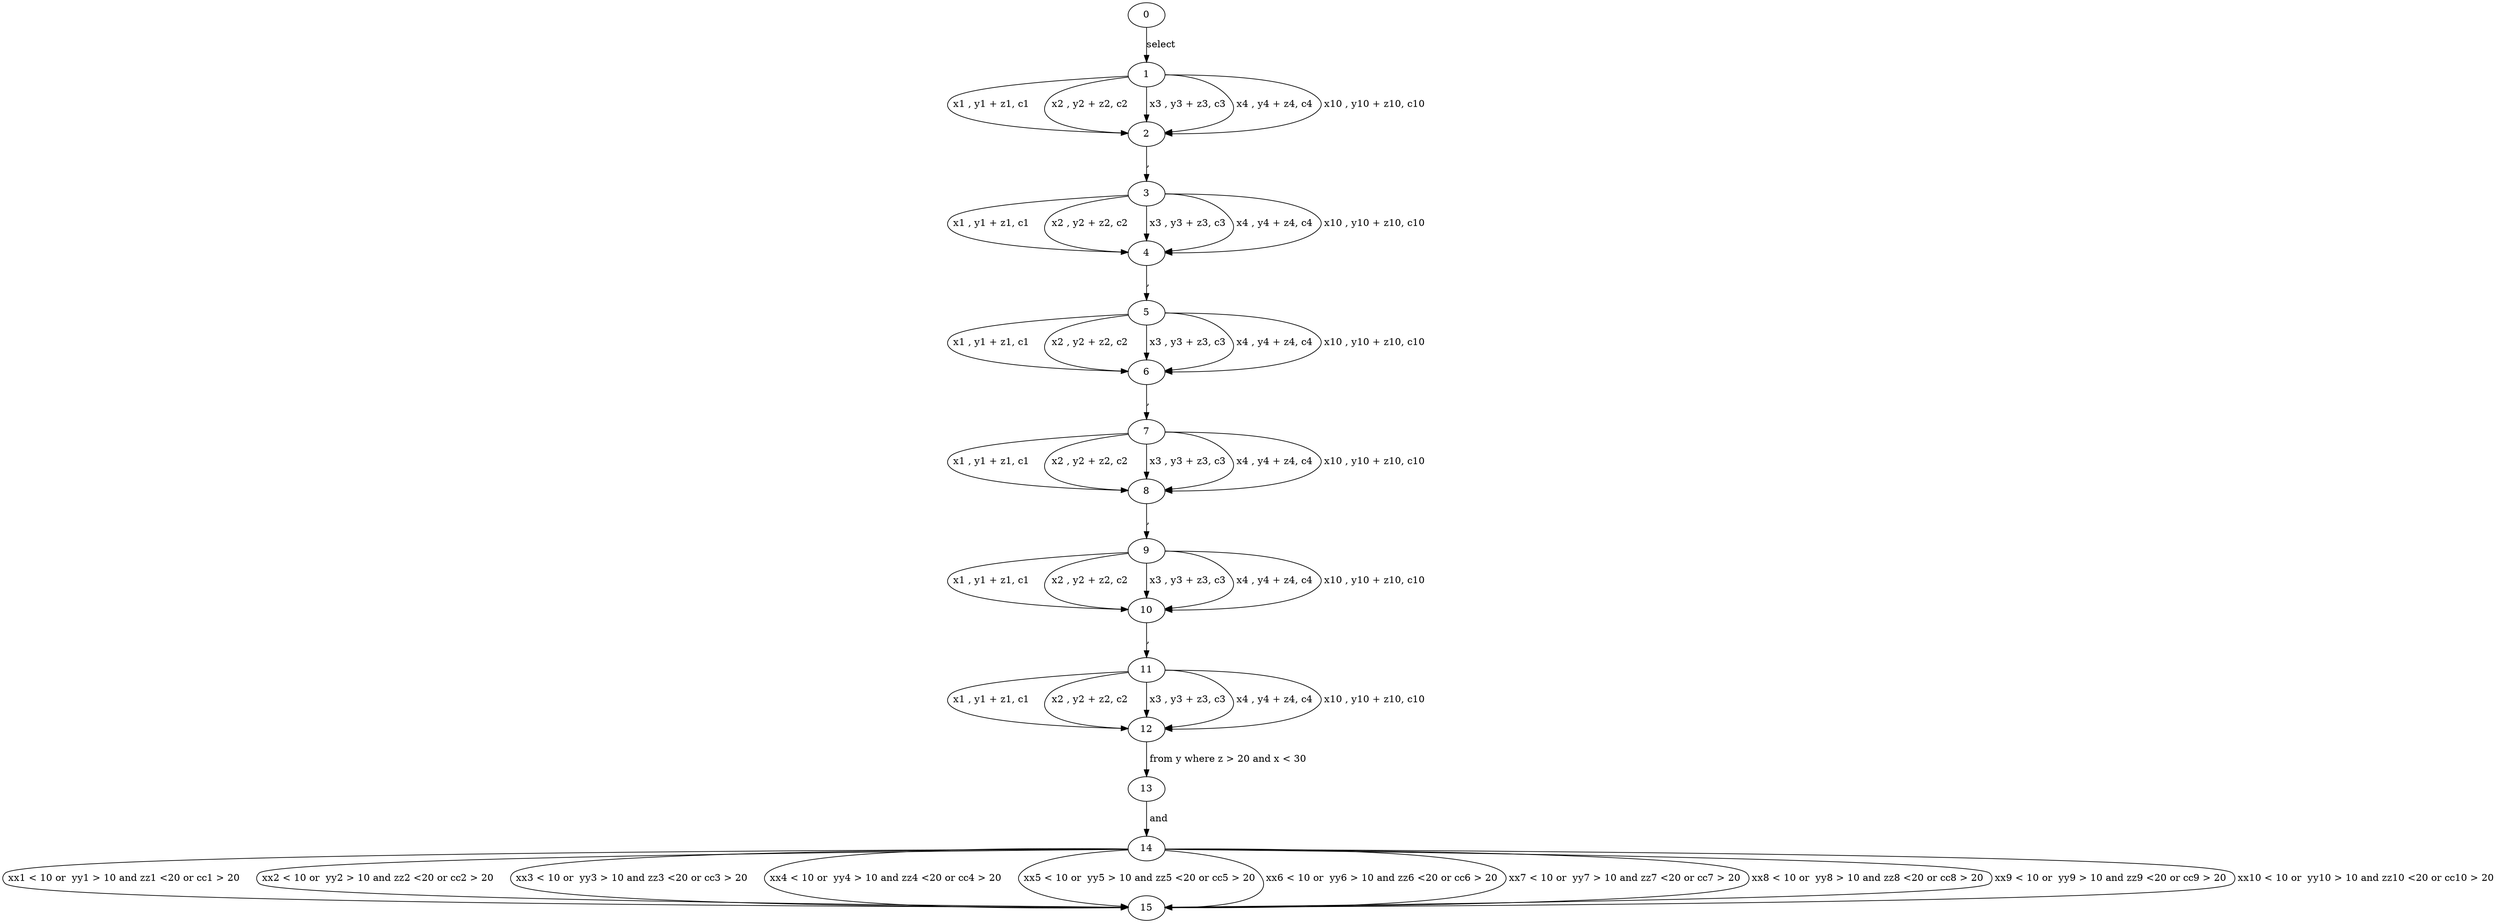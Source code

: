 digraph G {
0 ;
1 ;
2 ;
3 ;
4 ;
5 ;
6 ;
7 ;
8 ;
9 ;
10 ;
11 ;
12 ;
13 ;
14 ;
15 ;
0 -> 1 [ label="select "];
1 -> 2 [ label=" x1 , y1 + z1, c1 "];
1 -> 2 [ label=" x2 , y2 + z2, c2 "];
1 -> 2 [ label=" x3 , y3 + z3, c3 "];
1 -> 2 [ label=" x4 , y4 + z4, c4 "];
1 -> 2 [ label=" x10 , y10 + z10, c10 "];
2 -> 3 [ label=","];
3 -> 4 [ label=" x1 , y1 + z1, c1 "];
3 -> 4 [ label=" x2 , y2 + z2, c2 "];
3 -> 4 [ label=" x3 , y3 + z3, c3 "];
3 -> 4 [ label=" x4 , y4 + z4, c4 "];
3 -> 4 [ label=" x10 , y10 + z10, c10 "];
4 -> 5 [ label=","];
5 -> 6 [ label=" x1 , y1 + z1, c1 "];
5 -> 6 [ label=" x2 , y2 + z2, c2 "];
5 -> 6 [ label=" x3 , y3 + z3, c3 "];
5 -> 6 [ label=" x4 , y4 + z4, c4 "];
5 -> 6 [ label=" x10 , y10 + z10, c10 "];
6 -> 7 [ label=","];
7 -> 8 [ label=" x1 , y1 + z1, c1 "];
7 -> 8 [ label=" x2 , y2 + z2, c2 "];
7 -> 8 [ label=" x3 , y3 + z3, c3 "];
7 -> 8 [ label=" x4 , y4 + z4, c4 "];
7 -> 8 [ label=" x10 , y10 + z10, c10 "];
8 -> 9 [ label=","];
9 -> 10 [ label=" x1 , y1 + z1, c1 "];
9 -> 10 [ label=" x2 , y2 + z2, c2 "];
9 -> 10 [ label=" x3 , y3 + z3, c3 "];
9 -> 10 [ label=" x4 , y4 + z4, c4 "];
9 -> 10 [ label=" x10 , y10 + z10, c10 "];
10 -> 11 [ label=","];
11 -> 12 [ label=" x1 , y1 + z1, c1 "];
11 -> 12 [ label=" x2 , y2 + z2, c2 "];
11 -> 12 [ label=" x3 , y3 + z3, c3 "];
11 -> 12 [ label=" x4 , y4 + z4, c4 "];
11 -> 12 [ label=" x10 , y10 + z10, c10 "];
12 -> 13 [ label=" from y where z > 20 and x < 30"];
13 -> 14 [ label=" and "];
14 -> 15 [ label=" xx1 < 10 or  yy1 > 10 and zz1 <20 or cc1 > 20 "];
14 -> 15 [ label=" xx2 < 10 or  yy2 > 10 and zz2 <20 or cc2 > 20 "];
14 -> 15 [ label=" xx3 < 10 or  yy3 > 10 and zz3 <20 or cc3 > 20 "];
14 -> 15 [ label=" xx4 < 10 or  yy4 > 10 and zz4 <20 or cc4 > 20 "];
14 -> 15 [ label=" xx5 < 10 or  yy5 > 10 and zz5 <20 or cc5 > 20 "];
14 -> 15 [ label=" xx6 < 10 or  yy6 > 10 and zz6 <20 or cc6 > 20 "];
14 -> 15 [ label=" xx7 < 10 or  yy7 > 10 and zz7 <20 or cc7 > 20 "];
14 -> 15 [ label=" xx8 < 10 or  yy8 > 10 and zz8 <20 or cc8 > 20 "];
14 -> 15 [ label=" xx9 < 10 or  yy9 > 10 and zz9 <20 or cc9 > 20 "];
14 -> 15 [ label=" xx10 < 10 or  yy10 > 10 and zz10 <20 or cc10 > 20 "];
}

